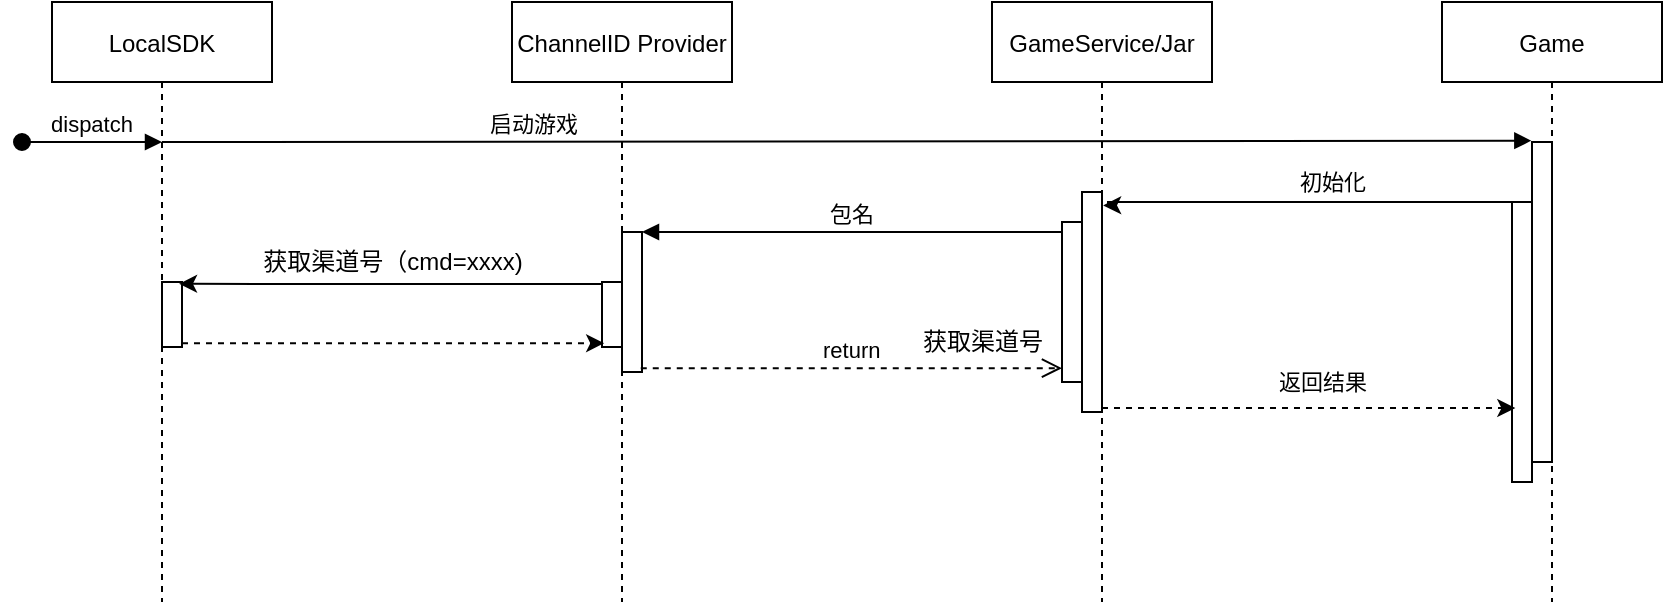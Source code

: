 <mxfile version="18.0.7" type="github">
  <diagram id="kgpKYQtTHZ0yAKxKKP6v" name="Page-1">
    <mxGraphModel dx="1160" dy="641" grid="1" gridSize="10" guides="1" tooltips="1" connect="1" arrows="1" fold="1" page="1" pageScale="1" pageWidth="850" pageHeight="1100" math="0" shadow="0">
      <root>
        <mxCell id="0" />
        <mxCell id="1" parent="0" />
        <mxCell id="3nuBFxr9cyL0pnOWT2aG-1" value="LocalSDK" style="shape=umlLifeline;perimeter=lifelinePerimeter;container=1;collapsible=0;recursiveResize=0;rounded=0;shadow=0;strokeWidth=1;" parent="1" vertex="1">
          <mxGeometry x="95" y="40" width="110" height="300" as="geometry" />
        </mxCell>
        <mxCell id="3nuBFxr9cyL0pnOWT2aG-3" value="dispatch" style="verticalAlign=bottom;startArrow=oval;endArrow=block;startSize=8;shadow=0;strokeWidth=1;" parent="3nuBFxr9cyL0pnOWT2aG-1" edge="1">
          <mxGeometry relative="1" as="geometry">
            <mxPoint x="-15" y="70" as="sourcePoint" />
            <mxPoint x="55" y="70" as="targetPoint" />
          </mxGeometry>
        </mxCell>
        <mxCell id="Ev-nZFd2LsLtF0jfBMwJ-7" value="" style="points=[];perimeter=orthogonalPerimeter;rounded=0;shadow=0;strokeWidth=1;" vertex="1" parent="3nuBFxr9cyL0pnOWT2aG-1">
          <mxGeometry x="55" y="140" width="10" height="32.5" as="geometry" />
        </mxCell>
        <mxCell id="3nuBFxr9cyL0pnOWT2aG-5" value="ChannelID Provider" style="shape=umlLifeline;perimeter=lifelinePerimeter;container=1;collapsible=0;recursiveResize=0;rounded=0;shadow=0;strokeWidth=1;" parent="1" vertex="1">
          <mxGeometry x="325" y="40" width="110" height="300" as="geometry" />
        </mxCell>
        <mxCell id="3nuBFxr9cyL0pnOWT2aG-4" value="" style="points=[];perimeter=orthogonalPerimeter;rounded=0;shadow=0;strokeWidth=1;" parent="3nuBFxr9cyL0pnOWT2aG-5" vertex="1">
          <mxGeometry x="55" y="115" width="10" height="70" as="geometry" />
        </mxCell>
        <mxCell id="Ev-nZFd2LsLtF0jfBMwJ-5" value="" style="points=[];perimeter=orthogonalPerimeter;rounded=0;shadow=0;strokeWidth=1;" vertex="1" parent="3nuBFxr9cyL0pnOWT2aG-5">
          <mxGeometry x="45" y="140" width="10" height="32.5" as="geometry" />
        </mxCell>
        <mxCell id="3nuBFxr9cyL0pnOWT2aG-8" value="启动游戏" style="verticalAlign=bottom;endArrow=block;entryX=-0.033;entryY=-0.004;shadow=0;strokeWidth=1;entryDx=0;entryDy=0;entryPerimeter=0;" parent="1" target="Ev-nZFd2LsLtF0jfBMwJ-13" edge="1">
          <mxGeometry x="-0.457" relative="1" as="geometry">
            <mxPoint x="150" y="110" as="sourcePoint" />
            <mxPoint as="offset" />
          </mxGeometry>
        </mxCell>
        <mxCell id="Ev-nZFd2LsLtF0jfBMwJ-1" value="GameService/Jar" style="shape=umlLifeline;perimeter=lifelinePerimeter;container=1;collapsible=0;recursiveResize=0;rounded=0;shadow=0;strokeWidth=1;" vertex="1" parent="1">
          <mxGeometry x="565" y="40" width="110" height="300" as="geometry" />
        </mxCell>
        <mxCell id="3nuBFxr9cyL0pnOWT2aG-6" value="" style="points=[];perimeter=orthogonalPerimeter;rounded=0;shadow=0;strokeWidth=1;" parent="Ev-nZFd2LsLtF0jfBMwJ-1" vertex="1">
          <mxGeometry x="45" y="95" width="10" height="110" as="geometry" />
        </mxCell>
        <mxCell id="Ev-nZFd2LsLtF0jfBMwJ-3" value="" style="points=[];perimeter=orthogonalPerimeter;rounded=0;shadow=0;strokeWidth=1;" vertex="1" parent="Ev-nZFd2LsLtF0jfBMwJ-1">
          <mxGeometry x="35" y="110" width="10" height="80" as="geometry" />
        </mxCell>
        <mxCell id="3nuBFxr9cyL0pnOWT2aG-10" value="return" style="verticalAlign=bottom;endArrow=open;dashed=1;endSize=8;exitX=0.938;exitY=0.973;shadow=0;strokeWidth=1;exitDx=0;exitDy=0;exitPerimeter=0;" parent="1" source="3nuBFxr9cyL0pnOWT2aG-4" target="Ev-nZFd2LsLtF0jfBMwJ-3" edge="1">
          <mxGeometry relative="1" as="geometry">
            <mxPoint x="585" y="209" as="targetPoint" />
          </mxGeometry>
        </mxCell>
        <mxCell id="3nuBFxr9cyL0pnOWT2aG-9" value="包名" style="verticalAlign=bottom;endArrow=block;entryX=1;entryY=0;shadow=0;strokeWidth=1;" parent="1" source="Ev-nZFd2LsLtF0jfBMwJ-3" target="3nuBFxr9cyL0pnOWT2aG-4" edge="1">
          <mxGeometry relative="1" as="geometry">
            <mxPoint x="230" y="200" as="sourcePoint" />
          </mxGeometry>
        </mxCell>
        <mxCell id="Ev-nZFd2LsLtF0jfBMwJ-4" value="获取渠道号" style="text;html=1;align=center;verticalAlign=middle;resizable=0;points=[];autosize=1;strokeColor=none;fillColor=none;" vertex="1" parent="1">
          <mxGeometry x="520" y="200" width="80" height="20" as="geometry" />
        </mxCell>
        <mxCell id="Ev-nZFd2LsLtF0jfBMwJ-6" style="edgeStyle=orthogonalEdgeStyle;rounded=0;orthogonalLoop=1;jettySize=auto;html=1;entryX=0.852;entryY=0.028;entryDx=0;entryDy=0;entryPerimeter=0;" edge="1" parent="1" source="Ev-nZFd2LsLtF0jfBMwJ-5" target="Ev-nZFd2LsLtF0jfBMwJ-7">
          <mxGeometry relative="1" as="geometry">
            <Array as="points">
              <mxPoint x="270" y="181" />
              <mxPoint x="270" y="181" />
            </Array>
          </mxGeometry>
        </mxCell>
        <mxCell id="Ev-nZFd2LsLtF0jfBMwJ-8" style="edgeStyle=orthogonalEdgeStyle;rounded=0;orthogonalLoop=1;jettySize=auto;html=1;entryX=0.11;entryY=0.942;entryDx=0;entryDy=0;entryPerimeter=0;dashed=1;" edge="1" parent="1" source="Ev-nZFd2LsLtF0jfBMwJ-7" target="Ev-nZFd2LsLtF0jfBMwJ-5">
          <mxGeometry relative="1" as="geometry">
            <Array as="points">
              <mxPoint x="265" y="210" />
            </Array>
          </mxGeometry>
        </mxCell>
        <mxCell id="Ev-nZFd2LsLtF0jfBMwJ-9" value="获取渠道号（cmd=xxxx)&lt;br&gt;" style="text;html=1;align=center;verticalAlign=middle;resizable=0;points=[];autosize=1;strokeColor=none;fillColor=none;" vertex="1" parent="1">
          <mxGeometry x="190" y="160" width="150" height="20" as="geometry" />
        </mxCell>
        <mxCell id="Ev-nZFd2LsLtF0jfBMwJ-12" value="Game" style="shape=umlLifeline;perimeter=lifelinePerimeter;container=1;collapsible=0;recursiveResize=0;rounded=0;shadow=0;strokeWidth=1;" vertex="1" parent="1">
          <mxGeometry x="790" y="40" width="110" height="300" as="geometry" />
        </mxCell>
        <mxCell id="Ev-nZFd2LsLtF0jfBMwJ-13" value="" style="points=[];perimeter=orthogonalPerimeter;rounded=0;shadow=0;strokeWidth=1;" vertex="1" parent="Ev-nZFd2LsLtF0jfBMwJ-12">
          <mxGeometry x="45" y="70" width="10" height="160" as="geometry" />
        </mxCell>
        <mxCell id="Ev-nZFd2LsLtF0jfBMwJ-14" value="" style="points=[];perimeter=orthogonalPerimeter;rounded=0;shadow=0;strokeWidth=1;" vertex="1" parent="Ev-nZFd2LsLtF0jfBMwJ-12">
          <mxGeometry x="35" y="100" width="10" height="140" as="geometry" />
        </mxCell>
        <mxCell id="Ev-nZFd2LsLtF0jfBMwJ-15" style="edgeStyle=orthogonalEdgeStyle;rounded=0;orthogonalLoop=1;jettySize=auto;html=1;entryX=1.057;entryY=0.061;entryDx=0;entryDy=0;entryPerimeter=0;" edge="1" parent="1" source="Ev-nZFd2LsLtF0jfBMwJ-14" target="3nuBFxr9cyL0pnOWT2aG-6">
          <mxGeometry relative="1" as="geometry">
            <mxPoint x="623" y="160" as="targetPoint" />
            <Array as="points">
              <mxPoint x="623" y="140" />
              <mxPoint x="623" y="142" />
            </Array>
          </mxGeometry>
        </mxCell>
        <mxCell id="Ev-nZFd2LsLtF0jfBMwJ-17" value="初始化" style="edgeLabel;html=1;align=center;verticalAlign=middle;resizable=0;points=[];" vertex="1" connectable="0" parent="Ev-nZFd2LsLtF0jfBMwJ-15">
          <mxGeometry x="-0.12" y="-2" relative="1" as="geometry">
            <mxPoint y="-8" as="offset" />
          </mxGeometry>
        </mxCell>
        <mxCell id="Ev-nZFd2LsLtF0jfBMwJ-16" style="edgeStyle=orthogonalEdgeStyle;rounded=0;orthogonalLoop=1;jettySize=auto;html=1;entryX=0.167;entryY=0.736;entryDx=0;entryDy=0;entryPerimeter=0;dashed=1;" edge="1" parent="1" source="3nuBFxr9cyL0pnOWT2aG-6" target="Ev-nZFd2LsLtF0jfBMwJ-14">
          <mxGeometry relative="1" as="geometry">
            <Array as="points">
              <mxPoint x="670" y="243" />
              <mxPoint x="670" y="243" />
            </Array>
          </mxGeometry>
        </mxCell>
        <mxCell id="Ev-nZFd2LsLtF0jfBMwJ-18" value="返回结果" style="edgeLabel;html=1;align=center;verticalAlign=middle;resizable=0;points=[];" vertex="1" connectable="0" parent="Ev-nZFd2LsLtF0jfBMwJ-16">
          <mxGeometry x="0.112" y="1" relative="1" as="geometry">
            <mxPoint x="-5" y="-12" as="offset" />
          </mxGeometry>
        </mxCell>
      </root>
    </mxGraphModel>
  </diagram>
</mxfile>
